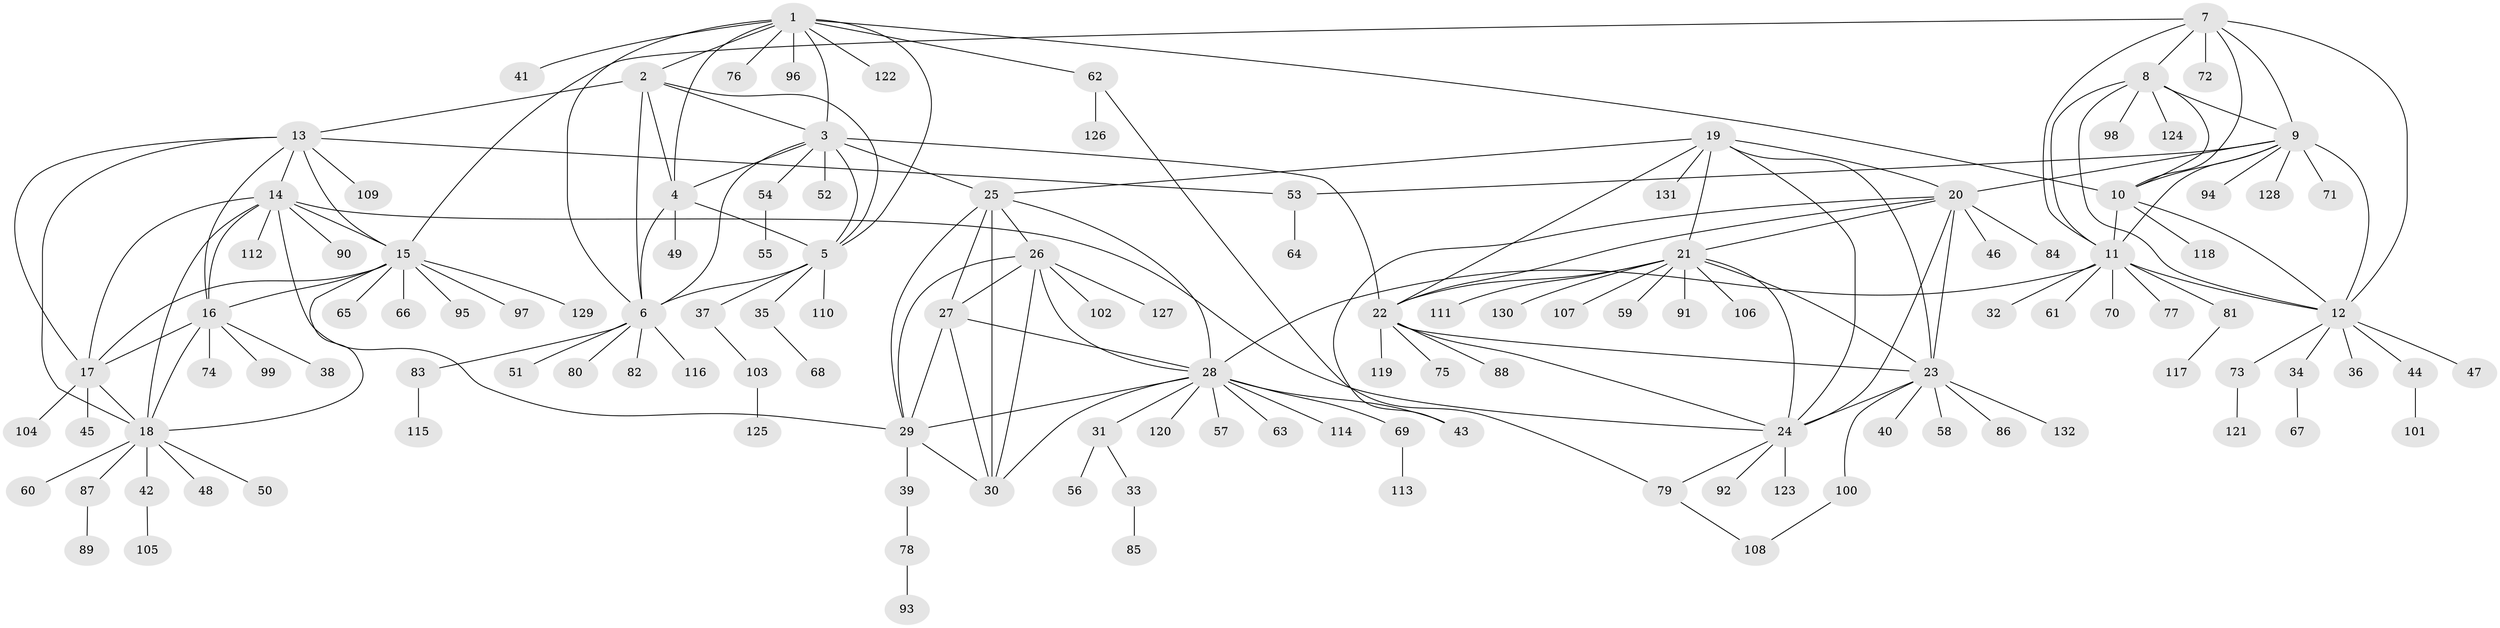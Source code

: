 // coarse degree distribution, {9: 0.04, 5: 0.06, 8: 0.01, 10: 0.01, 7: 0.04, 11: 0.02, 12: 0.01, 6: 0.01, 13: 0.02, 3: 0.02, 2: 0.06, 1: 0.7}
// Generated by graph-tools (version 1.1) at 2025/24/03/03/25 07:24:13]
// undirected, 132 vertices, 191 edges
graph export_dot {
graph [start="1"]
  node [color=gray90,style=filled];
  1;
  2;
  3;
  4;
  5;
  6;
  7;
  8;
  9;
  10;
  11;
  12;
  13;
  14;
  15;
  16;
  17;
  18;
  19;
  20;
  21;
  22;
  23;
  24;
  25;
  26;
  27;
  28;
  29;
  30;
  31;
  32;
  33;
  34;
  35;
  36;
  37;
  38;
  39;
  40;
  41;
  42;
  43;
  44;
  45;
  46;
  47;
  48;
  49;
  50;
  51;
  52;
  53;
  54;
  55;
  56;
  57;
  58;
  59;
  60;
  61;
  62;
  63;
  64;
  65;
  66;
  67;
  68;
  69;
  70;
  71;
  72;
  73;
  74;
  75;
  76;
  77;
  78;
  79;
  80;
  81;
  82;
  83;
  84;
  85;
  86;
  87;
  88;
  89;
  90;
  91;
  92;
  93;
  94;
  95;
  96;
  97;
  98;
  99;
  100;
  101;
  102;
  103;
  104;
  105;
  106;
  107;
  108;
  109;
  110;
  111;
  112;
  113;
  114;
  115;
  116;
  117;
  118;
  119;
  120;
  121;
  122;
  123;
  124;
  125;
  126;
  127;
  128;
  129;
  130;
  131;
  132;
  1 -- 2;
  1 -- 3;
  1 -- 4;
  1 -- 5;
  1 -- 6;
  1 -- 10;
  1 -- 41;
  1 -- 62;
  1 -- 76;
  1 -- 96;
  1 -- 122;
  2 -- 3;
  2 -- 4;
  2 -- 5;
  2 -- 6;
  2 -- 13;
  3 -- 4;
  3 -- 5;
  3 -- 6;
  3 -- 22;
  3 -- 25;
  3 -- 52;
  3 -- 54;
  4 -- 5;
  4 -- 6;
  4 -- 49;
  5 -- 6;
  5 -- 35;
  5 -- 37;
  5 -- 110;
  6 -- 51;
  6 -- 80;
  6 -- 82;
  6 -- 83;
  6 -- 116;
  7 -- 8;
  7 -- 9;
  7 -- 10;
  7 -- 11;
  7 -- 12;
  7 -- 15;
  7 -- 72;
  8 -- 9;
  8 -- 10;
  8 -- 11;
  8 -- 12;
  8 -- 98;
  8 -- 124;
  9 -- 10;
  9 -- 11;
  9 -- 12;
  9 -- 20;
  9 -- 53;
  9 -- 71;
  9 -- 94;
  9 -- 128;
  10 -- 11;
  10 -- 12;
  10 -- 118;
  11 -- 12;
  11 -- 28;
  11 -- 32;
  11 -- 61;
  11 -- 70;
  11 -- 77;
  11 -- 81;
  12 -- 34;
  12 -- 36;
  12 -- 44;
  12 -- 47;
  12 -- 73;
  13 -- 14;
  13 -- 15;
  13 -- 16;
  13 -- 17;
  13 -- 18;
  13 -- 53;
  13 -- 109;
  14 -- 15;
  14 -- 16;
  14 -- 17;
  14 -- 18;
  14 -- 24;
  14 -- 29;
  14 -- 90;
  14 -- 112;
  15 -- 16;
  15 -- 17;
  15 -- 18;
  15 -- 65;
  15 -- 66;
  15 -- 95;
  15 -- 97;
  15 -- 129;
  16 -- 17;
  16 -- 18;
  16 -- 38;
  16 -- 74;
  16 -- 99;
  17 -- 18;
  17 -- 45;
  17 -- 104;
  18 -- 42;
  18 -- 48;
  18 -- 50;
  18 -- 60;
  18 -- 87;
  19 -- 20;
  19 -- 21;
  19 -- 22;
  19 -- 23;
  19 -- 24;
  19 -- 25;
  19 -- 131;
  20 -- 21;
  20 -- 22;
  20 -- 23;
  20 -- 24;
  20 -- 43;
  20 -- 46;
  20 -- 84;
  21 -- 22;
  21 -- 23;
  21 -- 24;
  21 -- 59;
  21 -- 91;
  21 -- 106;
  21 -- 107;
  21 -- 111;
  21 -- 130;
  22 -- 23;
  22 -- 24;
  22 -- 75;
  22 -- 88;
  22 -- 119;
  23 -- 24;
  23 -- 40;
  23 -- 58;
  23 -- 86;
  23 -- 100;
  23 -- 132;
  24 -- 79;
  24 -- 92;
  24 -- 123;
  25 -- 26;
  25 -- 27;
  25 -- 28;
  25 -- 29;
  25 -- 30;
  26 -- 27;
  26 -- 28;
  26 -- 29;
  26 -- 30;
  26 -- 102;
  26 -- 127;
  27 -- 28;
  27 -- 29;
  27 -- 30;
  28 -- 29;
  28 -- 30;
  28 -- 31;
  28 -- 43;
  28 -- 57;
  28 -- 63;
  28 -- 69;
  28 -- 114;
  28 -- 120;
  29 -- 30;
  29 -- 39;
  31 -- 33;
  31 -- 56;
  33 -- 85;
  34 -- 67;
  35 -- 68;
  37 -- 103;
  39 -- 78;
  42 -- 105;
  44 -- 101;
  53 -- 64;
  54 -- 55;
  62 -- 79;
  62 -- 126;
  69 -- 113;
  73 -- 121;
  78 -- 93;
  79 -- 108;
  81 -- 117;
  83 -- 115;
  87 -- 89;
  100 -- 108;
  103 -- 125;
}
